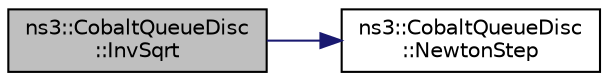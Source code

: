digraph "ns3::CobaltQueueDisc::InvSqrt"
{
 // LATEX_PDF_SIZE
  edge [fontname="Helvetica",fontsize="10",labelfontname="Helvetica",labelfontsize="10"];
  node [fontname="Helvetica",fontsize="10",shape=record];
  rankdir="LR";
  Node1 [label="ns3::CobaltQueueDisc\l::InvSqrt",height=0.2,width=0.4,color="black", fillcolor="grey75", style="filled", fontcolor="black",tooltip=" "];
  Node1 -> Node2 [color="midnightblue",fontsize="10",style="solid",fontname="Helvetica"];
  Node2 [label="ns3::CobaltQueueDisc\l::NewtonStep",height=0.2,width=0.4,color="black", fillcolor="white", style="filled",URL="$classns3_1_1_cobalt_queue_disc.html#aea9824813b111c5d07236b10f3b5aa31",tooltip="Calculate the reciprocal square root of m_count by using Newton's method http://en...."];
}
